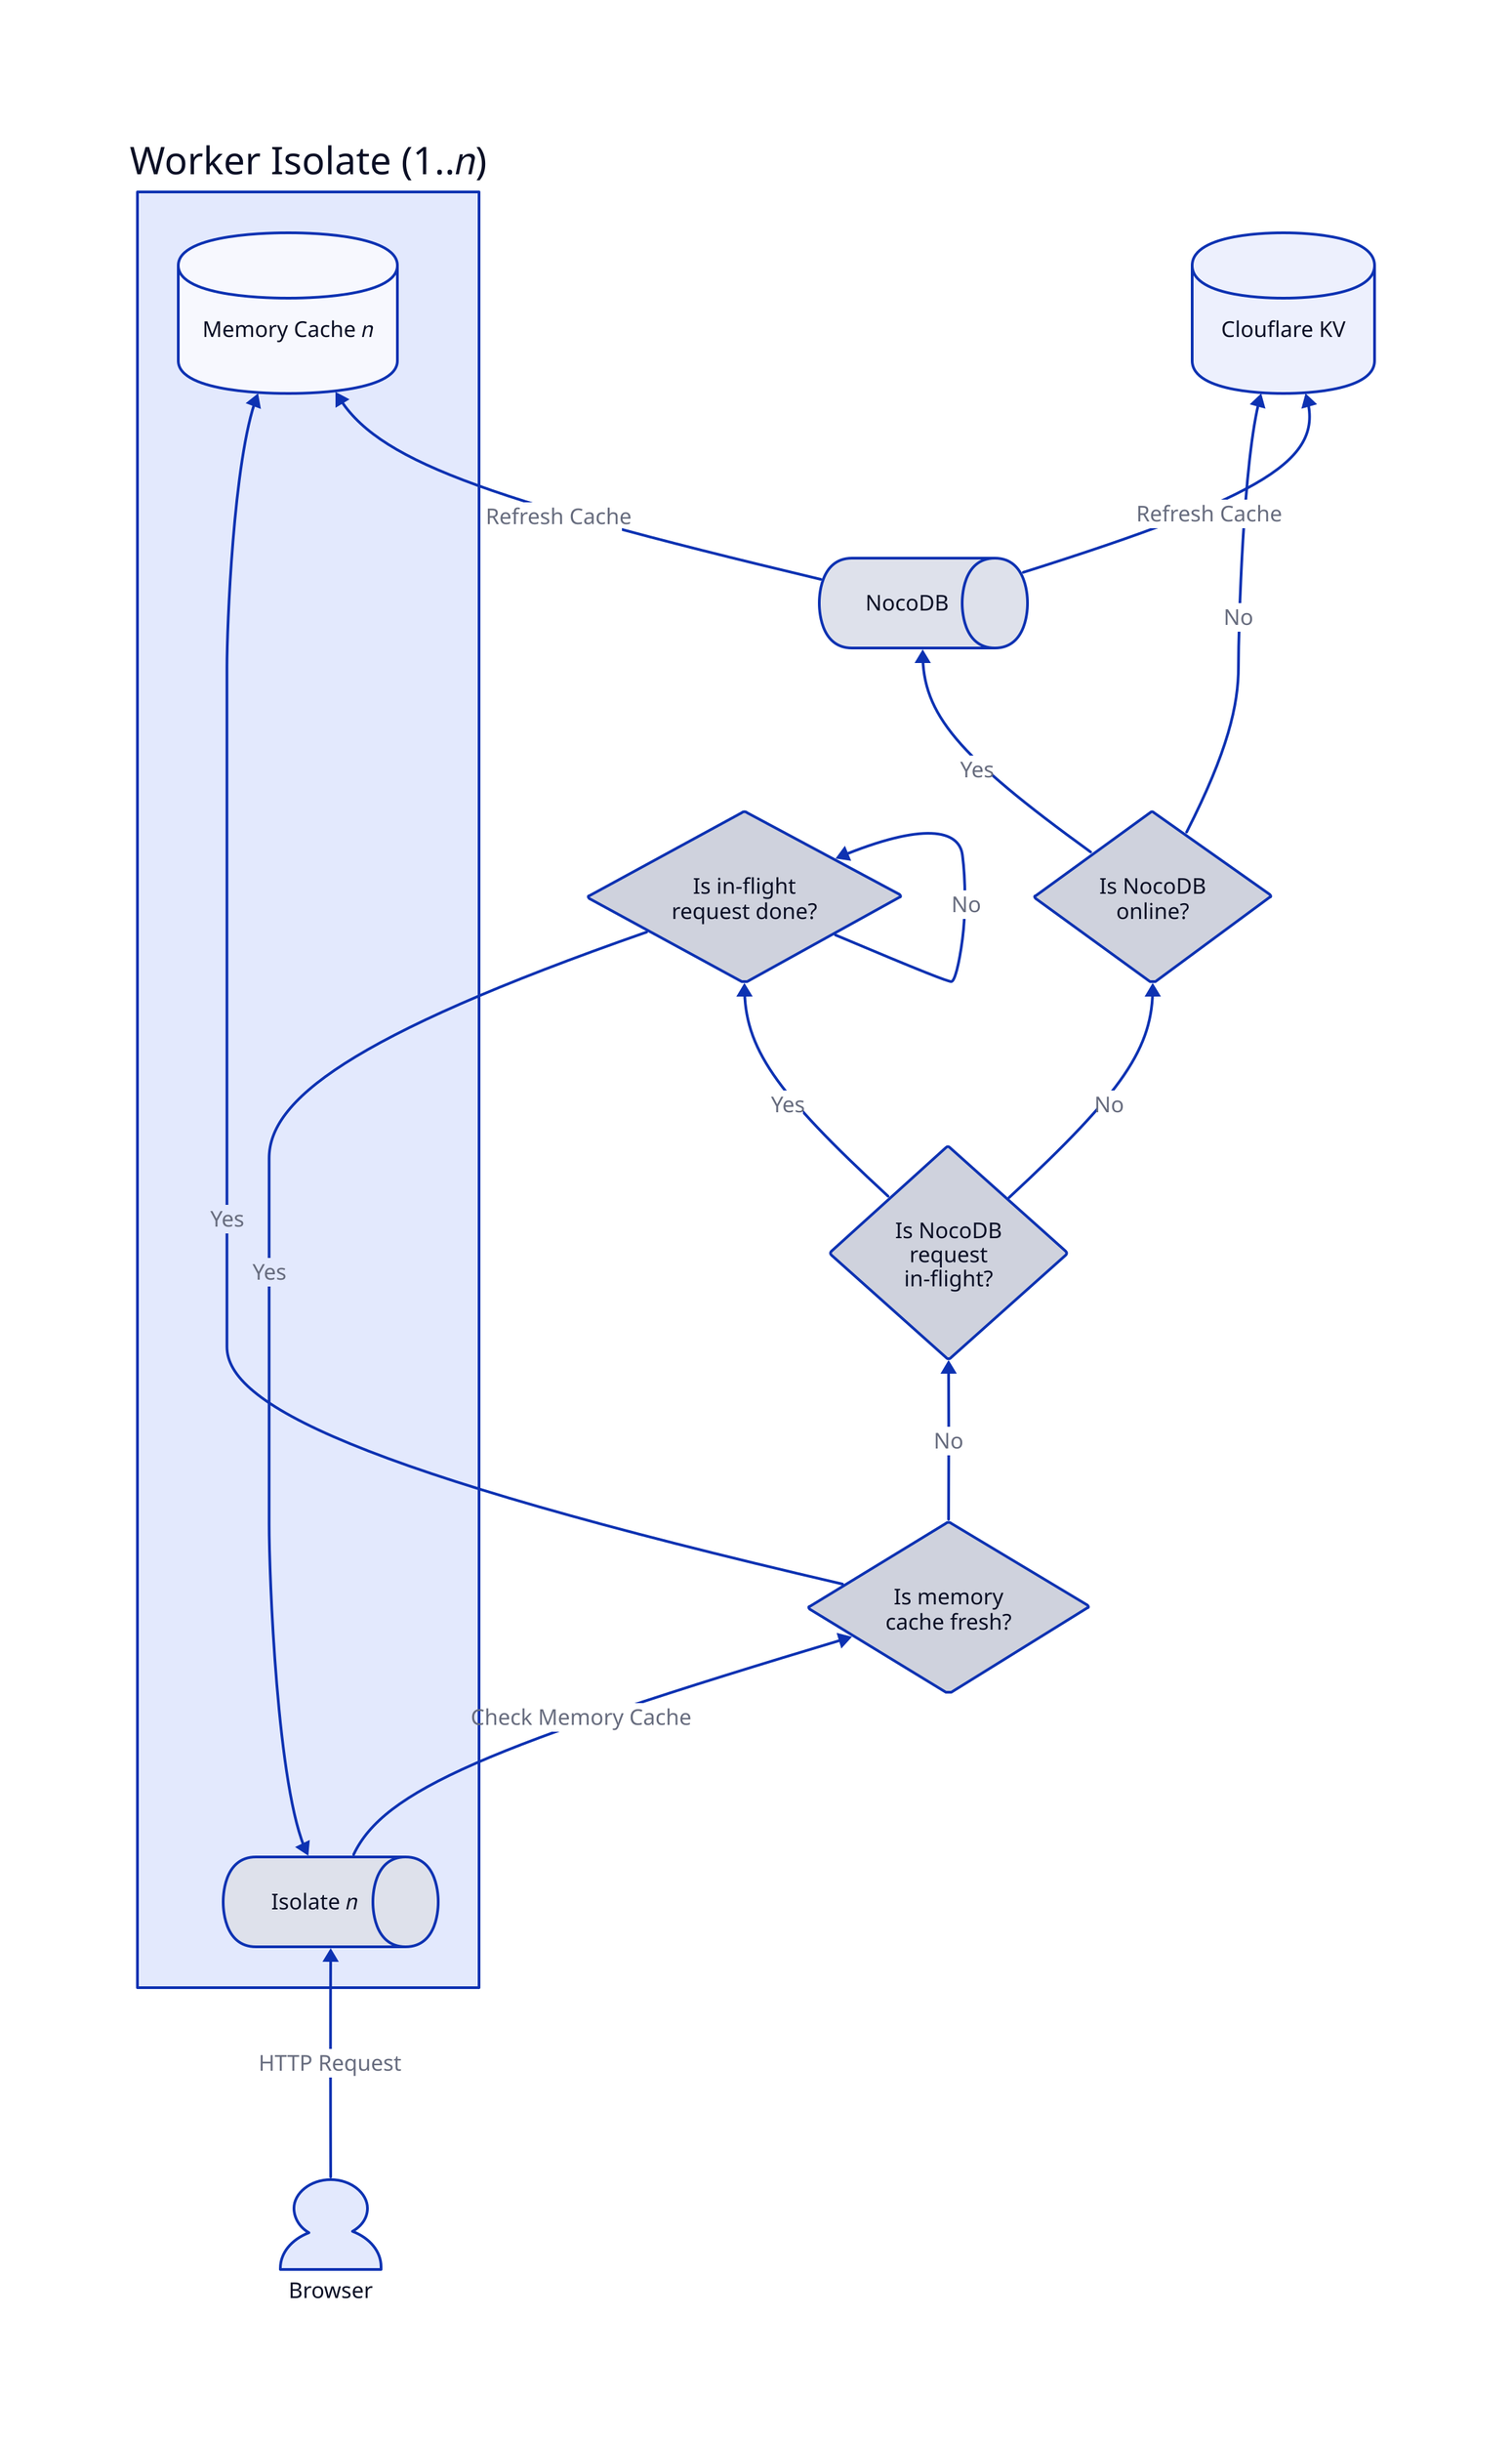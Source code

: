 direction: up

client: Browser {shape: person}
isolate: Worker Isolate (1..𝑛) {
  server: Isolate 𝑛 {shape: queue}
  cache: Memory Cache 𝑛 {shape: cylinder}
}
noco: NocoDB {shape: queue}
kv: Clouflare KV {shape: cylinder}

is_request_inflight: Is NocoDB\nrequest\nin-flight? {shape: diamond}
is_cache_fresh: Is memory\ncache fresh? {shape: diamond}
is_noco_online: Is NocoDB\nonline? {shape: diamond}
is_inflight_done: Is in-flight\nrequest done? {shape: diamond}

client -> isolate.server: HTTP Request
isolate.server -> is_cache_fresh: Check Memory Cache
is_cache_fresh -> isolate.cache: Yes
is_cache_fresh -> is_request_inflight: No
is_request_inflight -> is_noco_online: No
is_noco_online -> noco: Yes
is_noco_online -> kv: No
noco -> kv: Refresh Cache
noco -> isolate.cache: Refresh Cache
is_request_inflight -> is_inflight_done: Yes
is_inflight_done -> is_inflight_done: No
is_inflight_done -> isolate.server: Yes
